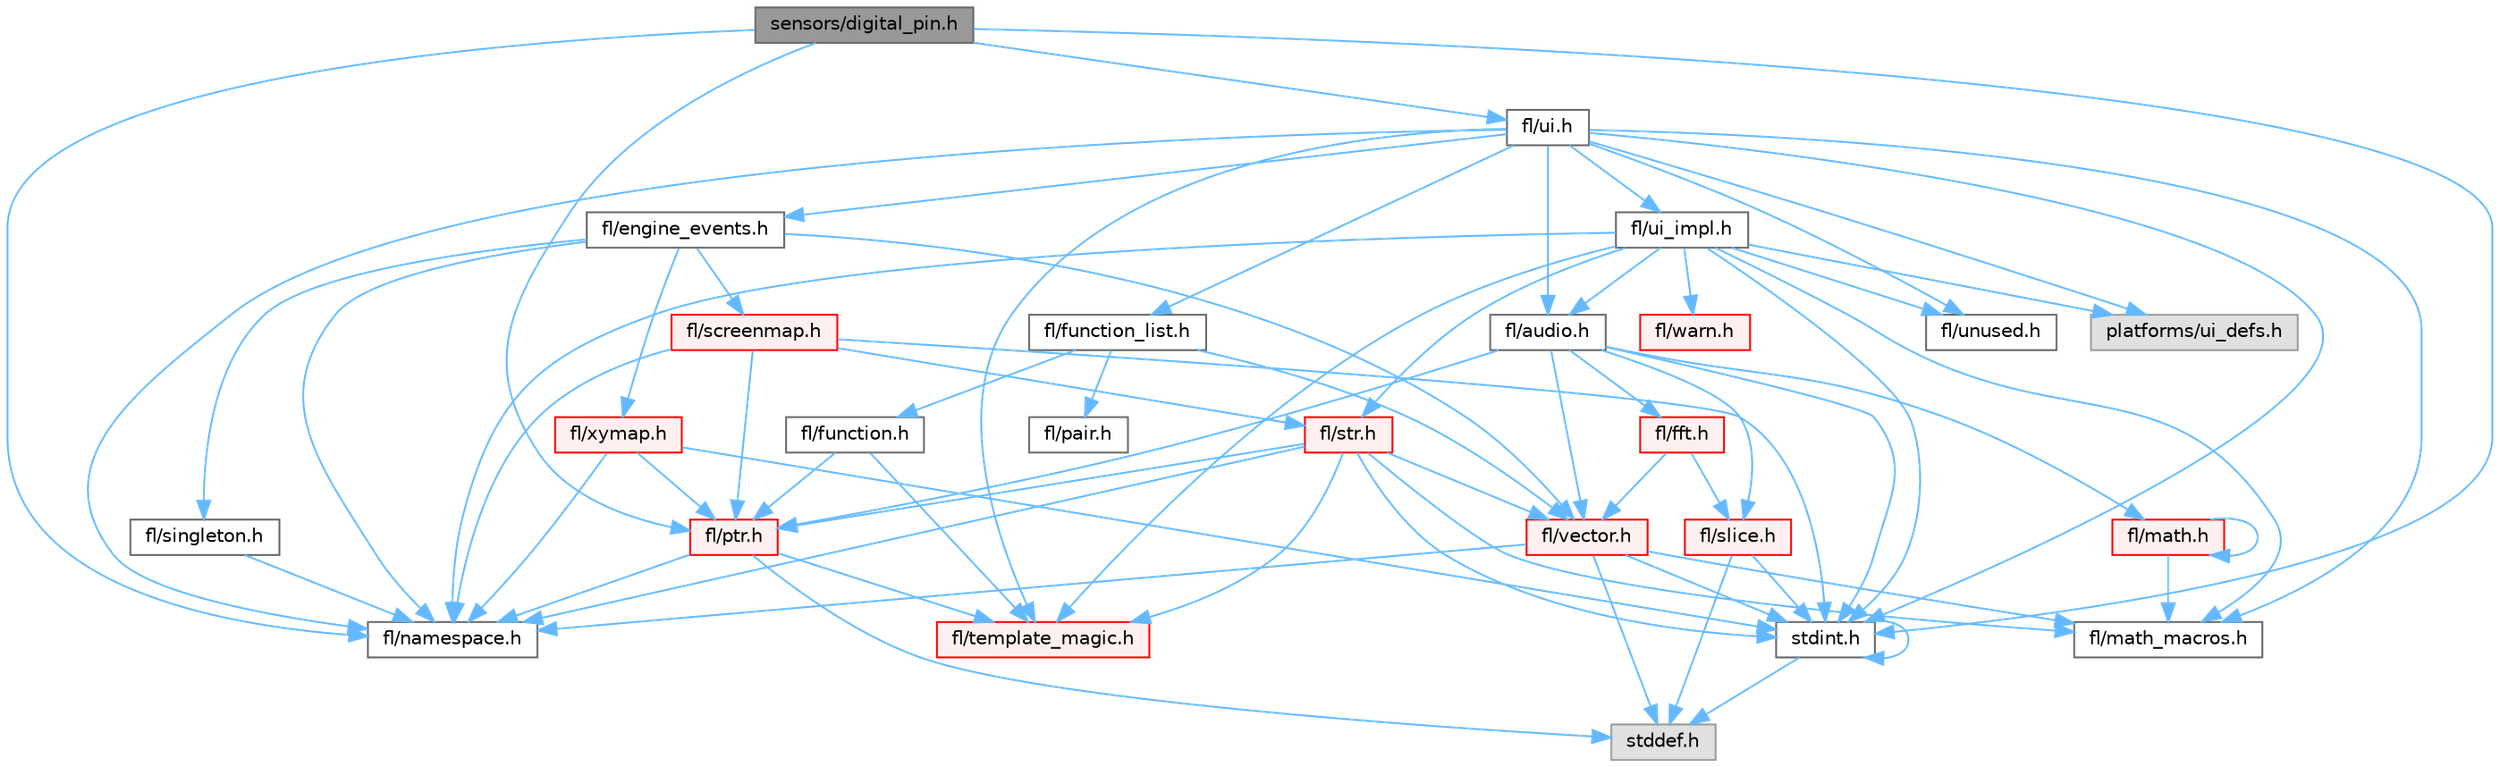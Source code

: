 digraph "sensors/digital_pin.h"
{
 // INTERACTIVE_SVG=YES
 // LATEX_PDF_SIZE
  bgcolor="transparent";
  edge [fontname=Helvetica,fontsize=10,labelfontname=Helvetica,labelfontsize=10];
  node [fontname=Helvetica,fontsize=10,shape=box,height=0.2,width=0.4];
  Node1 [id="Node000001",label="sensors/digital_pin.h",height=0.2,width=0.4,color="gray40", fillcolor="grey60", style="filled", fontcolor="black",tooltip=" "];
  Node1 -> Node2 [id="edge1_Node000001_Node000002",color="steelblue1",style="solid",tooltip=" "];
  Node2 [id="Node000002",label="stdint.h",height=0.2,width=0.4,color="grey40", fillcolor="white", style="filled",URL="$df/dd8/stdint_8h.html",tooltip=" "];
  Node2 -> Node3 [id="edge2_Node000002_Node000003",color="steelblue1",style="solid",tooltip=" "];
  Node3 [id="Node000003",label="stddef.h",height=0.2,width=0.4,color="grey60", fillcolor="#E0E0E0", style="filled",tooltip=" "];
  Node2 -> Node2 [id="edge3_Node000002_Node000002",color="steelblue1",style="solid",tooltip=" "];
  Node1 -> Node4 [id="edge4_Node000001_Node000004",color="steelblue1",style="solid",tooltip=" "];
  Node4 [id="Node000004",label="fl/ui.h",height=0.2,width=0.4,color="grey40", fillcolor="white", style="filled",URL="$d9/d3b/ui_8h.html",tooltip=" "];
  Node4 -> Node2 [id="edge5_Node000004_Node000002",color="steelblue1",style="solid",tooltip=" "];
  Node4 -> Node5 [id="edge6_Node000004_Node000005",color="steelblue1",style="solid",tooltip=" "];
  Node5 [id="Node000005",label="fl/audio.h",height=0.2,width=0.4,color="grey40", fillcolor="white", style="filled",URL="$da/d09/audio_8h.html",tooltip=" "];
  Node5 -> Node6 [id="edge7_Node000005_Node000006",color="steelblue1",style="solid",tooltip=" "];
  Node6 [id="Node000006",label="fl/fft.h",height=0.2,width=0.4,color="red", fillcolor="#FFF0F0", style="filled",URL="$d7/d76/fft_8h.html",tooltip=" "];
  Node6 -> Node9 [id="edge8_Node000006_Node000009",color="steelblue1",style="solid",tooltip=" "];
  Node9 [id="Node000009",label="fl/slice.h",height=0.2,width=0.4,color="red", fillcolor="#FFF0F0", style="filled",URL="$d0/d48/slice_8h.html",tooltip=" "];
  Node9 -> Node3 [id="edge9_Node000009_Node000003",color="steelblue1",style="solid",tooltip=" "];
  Node9 -> Node2 [id="edge10_Node000009_Node000002",color="steelblue1",style="solid",tooltip=" "];
  Node6 -> Node16 [id="edge11_Node000006_Node000016",color="steelblue1",style="solid",tooltip=" "];
  Node16 [id="Node000016",label="fl/vector.h",height=0.2,width=0.4,color="red", fillcolor="#FFF0F0", style="filled",URL="$d6/d68/vector_8h.html",tooltip=" "];
  Node16 -> Node3 [id="edge12_Node000016_Node000003",color="steelblue1",style="solid",tooltip=" "];
  Node16 -> Node2 [id="edge13_Node000016_Node000002",color="steelblue1",style="solid",tooltip=" "];
  Node16 -> Node15 [id="edge14_Node000016_Node000015",color="steelblue1",style="solid",tooltip=" "];
  Node15 [id="Node000015",label="fl/math_macros.h",height=0.2,width=0.4,color="grey40", fillcolor="white", style="filled",URL="$d8/db8/math__macros_8h.html",tooltip=" "];
  Node16 -> Node8 [id="edge15_Node000016_Node000008",color="steelblue1",style="solid",tooltip=" "];
  Node8 [id="Node000008",label="fl/namespace.h",height=0.2,width=0.4,color="grey40", fillcolor="white", style="filled",URL="$df/d2a/namespace_8h.html",tooltip="Implements the FastLED namespace macros."];
  Node5 -> Node13 [id="edge16_Node000005_Node000013",color="steelblue1",style="solid",tooltip=" "];
  Node13 [id="Node000013",label="fl/math.h",height=0.2,width=0.4,color="red", fillcolor="#FFF0F0", style="filled",URL="$df/db1/math_8h.html",tooltip=" "];
  Node13 -> Node15 [id="edge17_Node000013_Node000015",color="steelblue1",style="solid",tooltip=" "];
  Node13 -> Node13 [id="edge18_Node000013_Node000013",color="steelblue1",style="solid",tooltip=" "];
  Node5 -> Node19 [id="edge19_Node000005_Node000019",color="steelblue1",style="solid",tooltip=" "];
  Node19 [id="Node000019",label="fl/ptr.h",height=0.2,width=0.4,color="red", fillcolor="#FFF0F0", style="filled",URL="$dd/d98/ptr_8h.html",tooltip=" "];
  Node19 -> Node3 [id="edge20_Node000019_Node000003",color="steelblue1",style="solid",tooltip=" "];
  Node19 -> Node8 [id="edge21_Node000019_Node000008",color="steelblue1",style="solid",tooltip=" "];
  Node19 -> Node20 [id="edge22_Node000019_Node000020",color="steelblue1",style="solid",tooltip=" "];
  Node20 [id="Node000020",label="fl/template_magic.h",height=0.2,width=0.4,color="red", fillcolor="#FFF0F0", style="filled",URL="$d8/d0c/template__magic_8h.html",tooltip=" "];
  Node5 -> Node9 [id="edge23_Node000005_Node000009",color="steelblue1",style="solid",tooltip=" "];
  Node5 -> Node16 [id="edge24_Node000005_Node000016",color="steelblue1",style="solid",tooltip=" "];
  Node5 -> Node2 [id="edge25_Node000005_Node000002",color="steelblue1",style="solid",tooltip=" "];
  Node4 -> Node25 [id="edge26_Node000004_Node000025",color="steelblue1",style="solid",tooltip=" "];
  Node25 [id="Node000025",label="fl/engine_events.h",height=0.2,width=0.4,color="grey40", fillcolor="white", style="filled",URL="$db/dc0/engine__events_8h.html",tooltip=" "];
  Node25 -> Node8 [id="edge27_Node000025_Node000008",color="steelblue1",style="solid",tooltip=" "];
  Node25 -> Node26 [id="edge28_Node000025_Node000026",color="steelblue1",style="solid",tooltip=" "];
  Node26 [id="Node000026",label="fl/screenmap.h",height=0.2,width=0.4,color="red", fillcolor="#FFF0F0", style="filled",URL="$d7/d97/screenmap_8h.html",tooltip=" "];
  Node26 -> Node2 [id="edge29_Node000026_Node000002",color="steelblue1",style="solid",tooltip=" "];
  Node26 -> Node19 [id="edge30_Node000026_Node000019",color="steelblue1",style="solid",tooltip=" "];
  Node26 -> Node8 [id="edge31_Node000026_Node000008",color="steelblue1",style="solid",tooltip=" "];
  Node26 -> Node18 [id="edge32_Node000026_Node000018",color="steelblue1",style="solid",tooltip=" "];
  Node18 [id="Node000018",label="fl/str.h",height=0.2,width=0.4,color="red", fillcolor="#FFF0F0", style="filled",URL="$d1/d93/str_8h.html",tooltip=" "];
  Node18 -> Node2 [id="edge33_Node000018_Node000002",color="steelblue1",style="solid",tooltip=" "];
  Node18 -> Node15 [id="edge34_Node000018_Node000015",color="steelblue1",style="solid",tooltip=" "];
  Node18 -> Node8 [id="edge35_Node000018_Node000008",color="steelblue1",style="solid",tooltip=" "];
  Node18 -> Node19 [id="edge36_Node000018_Node000019",color="steelblue1",style="solid",tooltip=" "];
  Node18 -> Node20 [id="edge37_Node000018_Node000020",color="steelblue1",style="solid",tooltip=" "];
  Node18 -> Node16 [id="edge38_Node000018_Node000016",color="steelblue1",style="solid",tooltip=" "];
  Node25 -> Node33 [id="edge39_Node000025_Node000033",color="steelblue1",style="solid",tooltip=" "];
  Node33 [id="Node000033",label="fl/singleton.h",height=0.2,width=0.4,color="grey40", fillcolor="white", style="filled",URL="$d4/d0b/singleton_8h.html",tooltip=" "];
  Node33 -> Node8 [id="edge40_Node000033_Node000008",color="steelblue1",style="solid",tooltip=" "];
  Node25 -> Node16 [id="edge41_Node000025_Node000016",color="steelblue1",style="solid",tooltip=" "];
  Node25 -> Node34 [id="edge42_Node000025_Node000034",color="steelblue1",style="solid",tooltip=" "];
  Node34 [id="Node000034",label="fl/xymap.h",height=0.2,width=0.4,color="red", fillcolor="#FFF0F0", style="filled",URL="$da/d61/xymap_8h.html",tooltip=" "];
  Node34 -> Node2 [id="edge43_Node000034_Node000002",color="steelblue1",style="solid",tooltip=" "];
  Node34 -> Node8 [id="edge44_Node000034_Node000008",color="steelblue1",style="solid",tooltip=" "];
  Node34 -> Node19 [id="edge45_Node000034_Node000019",color="steelblue1",style="solid",tooltip=" "];
  Node4 -> Node40 [id="edge46_Node000004_Node000040",color="steelblue1",style="solid",tooltip=" "];
  Node40 [id="Node000040",label="fl/function_list.h",height=0.2,width=0.4,color="grey40", fillcolor="white", style="filled",URL="$d0/d64/function__list_8h.html",tooltip=" "];
  Node40 -> Node41 [id="edge47_Node000040_Node000041",color="steelblue1",style="solid",tooltip=" "];
  Node41 [id="Node000041",label="fl/function.h",height=0.2,width=0.4,color="grey40", fillcolor="white", style="filled",URL="$dd/d67/function_8h.html",tooltip=" "];
  Node41 -> Node19 [id="edge48_Node000041_Node000019",color="steelblue1",style="solid",tooltip=" "];
  Node41 -> Node20 [id="edge49_Node000041_Node000020",color="steelblue1",style="solid",tooltip=" "];
  Node40 -> Node32 [id="edge50_Node000040_Node000032",color="steelblue1",style="solid",tooltip=" "];
  Node32 [id="Node000032",label="fl/pair.h",height=0.2,width=0.4,color="grey40", fillcolor="white", style="filled",URL="$d3/d41/pair_8h.html",tooltip=" "];
  Node40 -> Node16 [id="edge51_Node000040_Node000016",color="steelblue1",style="solid",tooltip=" "];
  Node4 -> Node15 [id="edge52_Node000004_Node000015",color="steelblue1",style="solid",tooltip=" "];
  Node4 -> Node8 [id="edge53_Node000004_Node000008",color="steelblue1",style="solid",tooltip=" "];
  Node4 -> Node20 [id="edge54_Node000004_Node000020",color="steelblue1",style="solid",tooltip=" "];
  Node4 -> Node42 [id="edge55_Node000004_Node000042",color="steelblue1",style="solid",tooltip=" "];
  Node42 [id="Node000042",label="fl/ui_impl.h",height=0.2,width=0.4,color="grey40", fillcolor="white", style="filled",URL="$d6/dc0/ui__impl_8h.html",tooltip=" "];
  Node42 -> Node2 [id="edge56_Node000042_Node000002",color="steelblue1",style="solid",tooltip=" "];
  Node42 -> Node5 [id="edge57_Node000042_Node000005",color="steelblue1",style="solid",tooltip=" "];
  Node42 -> Node15 [id="edge58_Node000042_Node000015",color="steelblue1",style="solid",tooltip=" "];
  Node42 -> Node8 [id="edge59_Node000042_Node000008",color="steelblue1",style="solid",tooltip=" "];
  Node42 -> Node18 [id="edge60_Node000042_Node000018",color="steelblue1",style="solid",tooltip=" "];
  Node42 -> Node20 [id="edge61_Node000042_Node000020",color="steelblue1",style="solid",tooltip=" "];
  Node42 -> Node43 [id="edge62_Node000042_Node000043",color="steelblue1",style="solid",tooltip=" "];
  Node43 [id="Node000043",label="fl/unused.h",height=0.2,width=0.4,color="grey40", fillcolor="white", style="filled",URL="$d8/d4b/unused_8h.html",tooltip=" "];
  Node42 -> Node44 [id="edge63_Node000042_Node000044",color="steelblue1",style="solid",tooltip=" "];
  Node44 [id="Node000044",label="fl/warn.h",height=0.2,width=0.4,color="red", fillcolor="#FFF0F0", style="filled",URL="$de/d77/warn_8h.html",tooltip=" "];
  Node42 -> Node47 [id="edge64_Node000042_Node000047",color="steelblue1",style="solid",tooltip=" "];
  Node47 [id="Node000047",label="platforms/ui_defs.h",height=0.2,width=0.4,color="grey60", fillcolor="#E0E0E0", style="filled",tooltip=" "];
  Node4 -> Node43 [id="edge65_Node000004_Node000043",color="steelblue1",style="solid",tooltip=" "];
  Node4 -> Node47 [id="edge66_Node000004_Node000047",color="steelblue1",style="solid",tooltip=" "];
  Node1 -> Node19 [id="edge67_Node000001_Node000019",color="steelblue1",style="solid",tooltip=" "];
  Node1 -> Node8 [id="edge68_Node000001_Node000008",color="steelblue1",style="solid",tooltip=" "];
}
